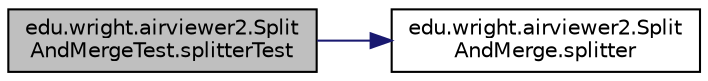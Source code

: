 digraph "edu.wright.airviewer2.SplitAndMergeTest.splitterTest"
{
 // LATEX_PDF_SIZE
  edge [fontname="Helvetica",fontsize="10",labelfontname="Helvetica",labelfontsize="10"];
  node [fontname="Helvetica",fontsize="10",shape=record];
  rankdir="LR";
  Node0 [label="edu.wright.airviewer2.Split\lAndMergeTest.splitterTest",height=0.2,width=0.4,color="black", fillcolor="grey75", style="filled", fontcolor="black",tooltip="issue These are the test cases for split functionality"];
  Node0 -> Node1 [color="midnightblue",fontsize="10",style="solid",fontname="Helvetica"];
  Node1 [label="edu.wright.airviewer2.Split\lAndMerge.splitter",height=0.2,width=0.4,color="black", fillcolor="white", style="filled",URL="$classedu_1_1wright_1_1airviewer2_1_1_split_and_merge_a7dc7d6a9c7d554c1cad8e0994e42140e.html#a7dc7d6a9c7d554c1cad8e0994e42140e",tooltip="Issue"];
}
